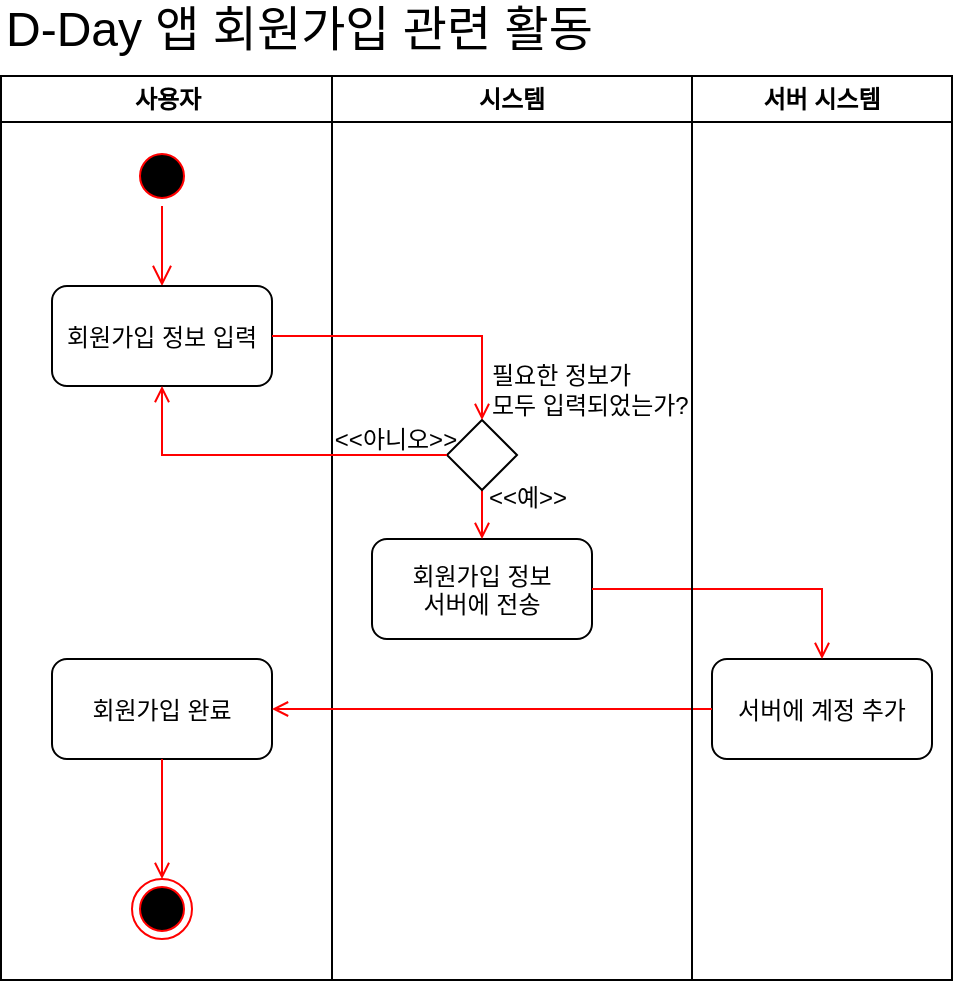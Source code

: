 <mxfile version="26.2.12">
  <diagram name="페이지-1" id="Z3MUPWsjcf1fWxBZGg0Y">
    <mxGraphModel dx="1212" dy="503" grid="1" gridSize="10" guides="1" tooltips="1" connect="1" arrows="1" fold="1" page="1" pageScale="1" pageWidth="827" pageHeight="1169" math="0" shadow="0">
      <root>
        <mxCell id="0" />
        <mxCell id="1" parent="0" />
        <mxCell id="2lLB-E0RqOmEVBIA-LBa-1" value="사용자" style="swimlane;whiteSpace=wrap;startSize=23;" parent="1" vertex="1">
          <mxGeometry x="164.5" y="128" width="165.5" height="452" as="geometry" />
        </mxCell>
        <mxCell id="2lLB-E0RqOmEVBIA-LBa-4" value="" style="ellipse;shape=startState;fillColor=#000000;strokeColor=#ff0000;" parent="2lLB-E0RqOmEVBIA-LBa-1" vertex="1">
          <mxGeometry x="65.5" y="35" width="30" height="30" as="geometry" />
        </mxCell>
        <mxCell id="2lLB-E0RqOmEVBIA-LBa-5" value="" style="edgeStyle=elbowEdgeStyle;elbow=horizontal;verticalAlign=bottom;endArrow=open;endSize=8;strokeColor=#FF0000;endFill=1;rounded=0" parent="2lLB-E0RqOmEVBIA-LBa-1" source="2lLB-E0RqOmEVBIA-LBa-4" target="2lLB-E0RqOmEVBIA-LBa-6" edge="1">
          <mxGeometry x="90" y="40" as="geometry">
            <mxPoint x="80.5" y="105" as="targetPoint" />
          </mxGeometry>
        </mxCell>
        <mxCell id="2lLB-E0RqOmEVBIA-LBa-6" value="회원가입 정보 입력" style="rounded=1;" parent="2lLB-E0RqOmEVBIA-LBa-1" vertex="1">
          <mxGeometry x="25.5" y="105" width="110" height="50" as="geometry" />
        </mxCell>
        <mxCell id="2lLB-E0RqOmEVBIA-LBa-13" value="시스템" style="swimlane;whiteSpace=wrap" parent="1" vertex="1">
          <mxGeometry x="330" y="128" width="180" height="452" as="geometry" />
        </mxCell>
        <mxCell id="2lLB-E0RqOmEVBIA-LBa-27" value="회원가입 완료" style="rounded=1;" parent="2lLB-E0RqOmEVBIA-LBa-13" vertex="1">
          <mxGeometry x="-140" y="291.5" width="110" height="50" as="geometry" />
        </mxCell>
        <mxCell id="2lLB-E0RqOmEVBIA-LBa-2" value="" style="ellipse;shape=endState;fillColor=#000000;strokeColor=#ff0000" parent="2lLB-E0RqOmEVBIA-LBa-13" vertex="1">
          <mxGeometry x="-100" y="401.5" width="30" height="30" as="geometry" />
        </mxCell>
        <mxCell id="2lLB-E0RqOmEVBIA-LBa-28" value="" style="endArrow=open;strokeColor=#FF0000;endFill=1;rounded=0;entryX=0.5;entryY=0;entryDx=0;entryDy=0;exitX=0.5;exitY=1;exitDx=0;exitDy=0;" parent="2lLB-E0RqOmEVBIA-LBa-13" source="2lLB-E0RqOmEVBIA-LBa-27" target="2lLB-E0RqOmEVBIA-LBa-2" edge="1">
          <mxGeometry relative="1" as="geometry">
            <mxPoint x="-39.5" y="361.5" as="sourcePoint" />
            <mxPoint x="-40" y="416.5" as="targetPoint" />
            <Array as="points" />
          </mxGeometry>
        </mxCell>
        <mxCell id="o_zDu7MgKX5SZet1LjY0-2" value="회원가입 정보&#xa;서버에 전송" style="rounded=1;" vertex="1" parent="2lLB-E0RqOmEVBIA-LBa-13">
          <mxGeometry x="20" y="231.5" width="110" height="50" as="geometry" />
        </mxCell>
        <mxCell id="2lLB-E0RqOmEVBIA-LBa-3" value="" style="endArrow=open;strokeColor=#FF0000;endFill=1;rounded=0;entryX=0.5;entryY=0;entryDx=0;entryDy=0;exitX=0.5;exitY=1;exitDx=0;exitDy=0;" parent="2lLB-E0RqOmEVBIA-LBa-13" source="2lLB-E0RqOmEVBIA-LBa-9" target="o_zDu7MgKX5SZet1LjY0-2" edge="1">
          <mxGeometry relative="1" as="geometry">
            <mxPoint x="197.5" y="226.5" as="sourcePoint" />
            <mxPoint x="135" y="424" as="targetPoint" />
            <Array as="points" />
          </mxGeometry>
        </mxCell>
        <mxCell id="2lLB-E0RqOmEVBIA-LBa-22" value="서버에 계정 추가" style="rounded=1;" parent="2lLB-E0RqOmEVBIA-LBa-13" vertex="1">
          <mxGeometry x="190" y="291.5" width="110" height="50" as="geometry" />
        </mxCell>
        <mxCell id="2lLB-E0RqOmEVBIA-LBa-29" value="" style="endArrow=open;strokeColor=#FF0000;endFill=1;rounded=0;entryX=1;entryY=0.5;entryDx=0;entryDy=0;exitX=0;exitY=0.5;exitDx=0;exitDy=0;" parent="2lLB-E0RqOmEVBIA-LBa-13" source="2lLB-E0RqOmEVBIA-LBa-22" target="2lLB-E0RqOmEVBIA-LBa-27" edge="1">
          <mxGeometry relative="1" as="geometry">
            <mxPoint x="238" y="351.5" as="sourcePoint" />
            <mxPoint x="237.5" y="406.5" as="targetPoint" />
            <Array as="points" />
          </mxGeometry>
        </mxCell>
        <mxCell id="o_zDu7MgKX5SZet1LjY0-3" value="" style="edgeStyle=orthogonalEdgeStyle;rounded=0;orthogonalLoop=1;jettySize=auto;html=1;endArrow=open;endFill=0;strokeColor=#FF0000;entryX=0.5;entryY=0;entryDx=0;entryDy=0;exitX=1;exitY=0.5;exitDx=0;exitDy=0;" edge="1" parent="2lLB-E0RqOmEVBIA-LBa-13" source="o_zDu7MgKX5SZet1LjY0-2" target="2lLB-E0RqOmEVBIA-LBa-22">
          <mxGeometry relative="1" as="geometry">
            <mxPoint x="-20" y="159.5" as="sourcePoint" />
            <mxPoint x="85" y="182.5" as="targetPoint" />
          </mxGeometry>
        </mxCell>
        <mxCell id="2lLB-E0RqOmEVBIA-LBa-9" value="" style="rhombus;whiteSpace=wrap;html=1;" parent="2lLB-E0RqOmEVBIA-LBa-13" vertex="1">
          <mxGeometry x="57.5" y="172" width="35" height="35" as="geometry" />
        </mxCell>
        <mxCell id="2lLB-E0RqOmEVBIA-LBa-12" value="&amp;lt;&amp;lt;예&amp;gt;&amp;gt;" style="text;html=1;align=center;verticalAlign=middle;whiteSpace=wrap;rounded=0;" parent="2lLB-E0RqOmEVBIA-LBa-13" vertex="1">
          <mxGeometry x="53" y="196" width="90" height="30" as="geometry" />
        </mxCell>
        <mxCell id="2lLB-E0RqOmEVBIA-LBa-11" value="&amp;lt;&amp;lt;아니오&amp;gt;&amp;gt;" style="text;html=1;align=center;verticalAlign=middle;whiteSpace=wrap;rounded=0;" parent="2lLB-E0RqOmEVBIA-LBa-13" vertex="1">
          <mxGeometry x="-13" y="167" width="90" height="30" as="geometry" />
        </mxCell>
        <mxCell id="2lLB-E0RqOmEVBIA-LBa-10" value="필요한 정보가&lt;div&gt;모두 입력되었는가?&lt;/div&gt;" style="text;html=1;align=left;verticalAlign=middle;whiteSpace=wrap;rounded=0;" parent="2lLB-E0RqOmEVBIA-LBa-13" vertex="1">
          <mxGeometry x="78" y="142" width="102" height="30" as="geometry" />
        </mxCell>
        <mxCell id="2lLB-E0RqOmEVBIA-LBa-16" value="D-Day 앱 회원가입 관련 활동" style="text;html=1;align=left;verticalAlign=middle;whiteSpace=wrap;rounded=0;fontSize=24;" parent="1" vertex="1">
          <mxGeometry x="164.5" y="90" width="315.5" height="30" as="geometry" />
        </mxCell>
        <mxCell id="2lLB-E0RqOmEVBIA-LBa-20" value="서버 시스템" style="swimlane;whiteSpace=wrap;startSize=23;" parent="1" vertex="1">
          <mxGeometry x="510" y="128" width="130" height="452" as="geometry" />
        </mxCell>
        <mxCell id="2lLB-E0RqOmEVBIA-LBa-19" value="" style="endArrow=open;strokeColor=#FF0000;endFill=1;rounded=0;entryX=0.5;entryY=1;entryDx=0;entryDy=0;exitX=0;exitY=0.5;exitDx=0;exitDy=0;edgeStyle=orthogonalEdgeStyle;" parent="1" source="2lLB-E0RqOmEVBIA-LBa-9" target="2lLB-E0RqOmEVBIA-LBa-6" edge="1">
          <mxGeometry relative="1" as="geometry">
            <mxPoint x="237" y="575" as="sourcePoint" />
            <mxPoint x="188" y="465" as="targetPoint" />
          </mxGeometry>
        </mxCell>
        <mxCell id="2lLB-E0RqOmEVBIA-LBa-24" value="" style="edgeStyle=orthogonalEdgeStyle;rounded=0;orthogonalLoop=1;jettySize=auto;html=1;endArrow=open;endFill=0;strokeColor=#FF0000;entryX=0.5;entryY=0;entryDx=0;entryDy=0;exitX=1;exitY=0.5;exitDx=0;exitDy=0;" parent="1" source="2lLB-E0RqOmEVBIA-LBa-6" target="2lLB-E0RqOmEVBIA-LBa-9" edge="1">
          <mxGeometry relative="1" as="geometry">
            <mxPoint x="460" y="258.034" as="sourcePoint" />
            <mxPoint x="530" y="258" as="targetPoint" />
          </mxGeometry>
        </mxCell>
      </root>
    </mxGraphModel>
  </diagram>
</mxfile>
